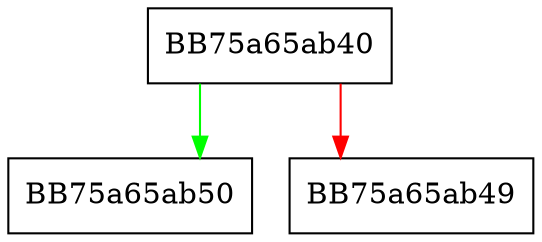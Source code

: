 digraph ZSTD_blockSizeMax {
  node [shape="box"];
  graph [splines=ortho];
  BB75a65ab40 -> BB75a65ab50 [color="green"];
  BB75a65ab40 -> BB75a65ab49 [color="red"];
}